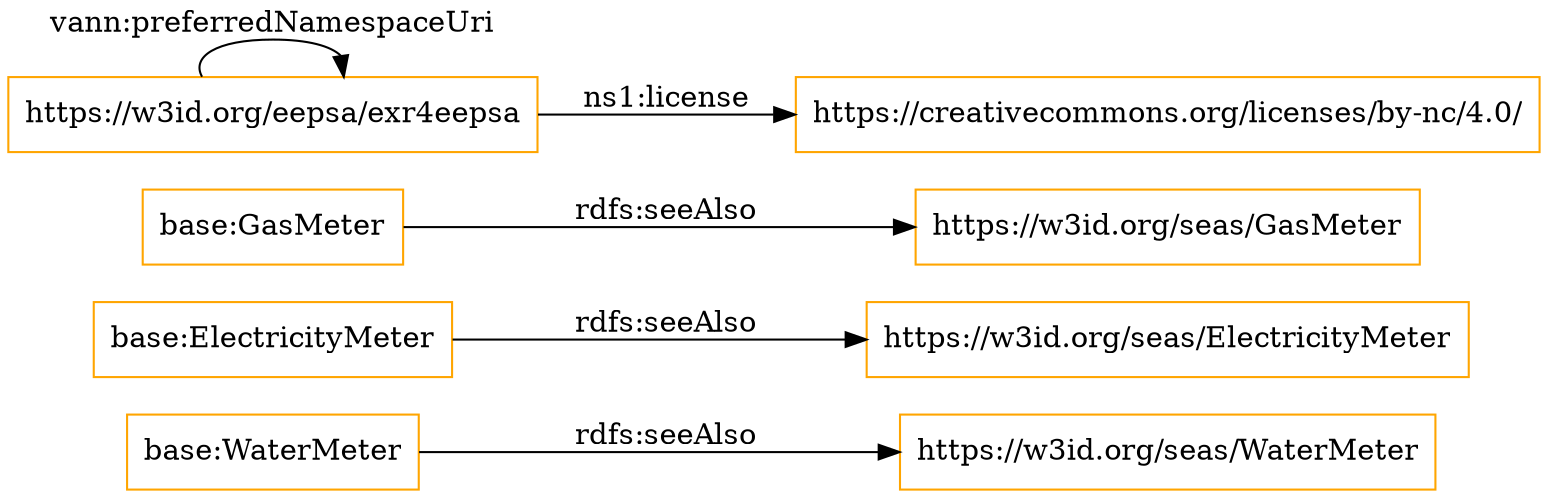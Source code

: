 digraph ar2dtool_diagram { 
rankdir=LR;
size="1501"
node [shape = rectangle, color="orange"]; "base:WaterMeter" "base:ElectricityMeter" "base:GasMeter" ; /*classes style*/
	"base:GasMeter" -> "https://w3id.org/seas/GasMeter" [ label = "rdfs:seeAlso" ];
	"base:ElectricityMeter" -> "https://w3id.org/seas/ElectricityMeter" [ label = "rdfs:seeAlso" ];
	"base:WaterMeter" -> "https://w3id.org/seas/WaterMeter" [ label = "rdfs:seeAlso" ];
	"https://w3id.org/eepsa/exr4eepsa" -> "https://creativecommons.org/licenses/by-nc/4.0/" [ label = "ns1:license" ];
	"https://w3id.org/eepsa/exr4eepsa" -> "https://w3id.org/eepsa/exr4eepsa" [ label = "vann:preferredNamespaceUri" ];

}
